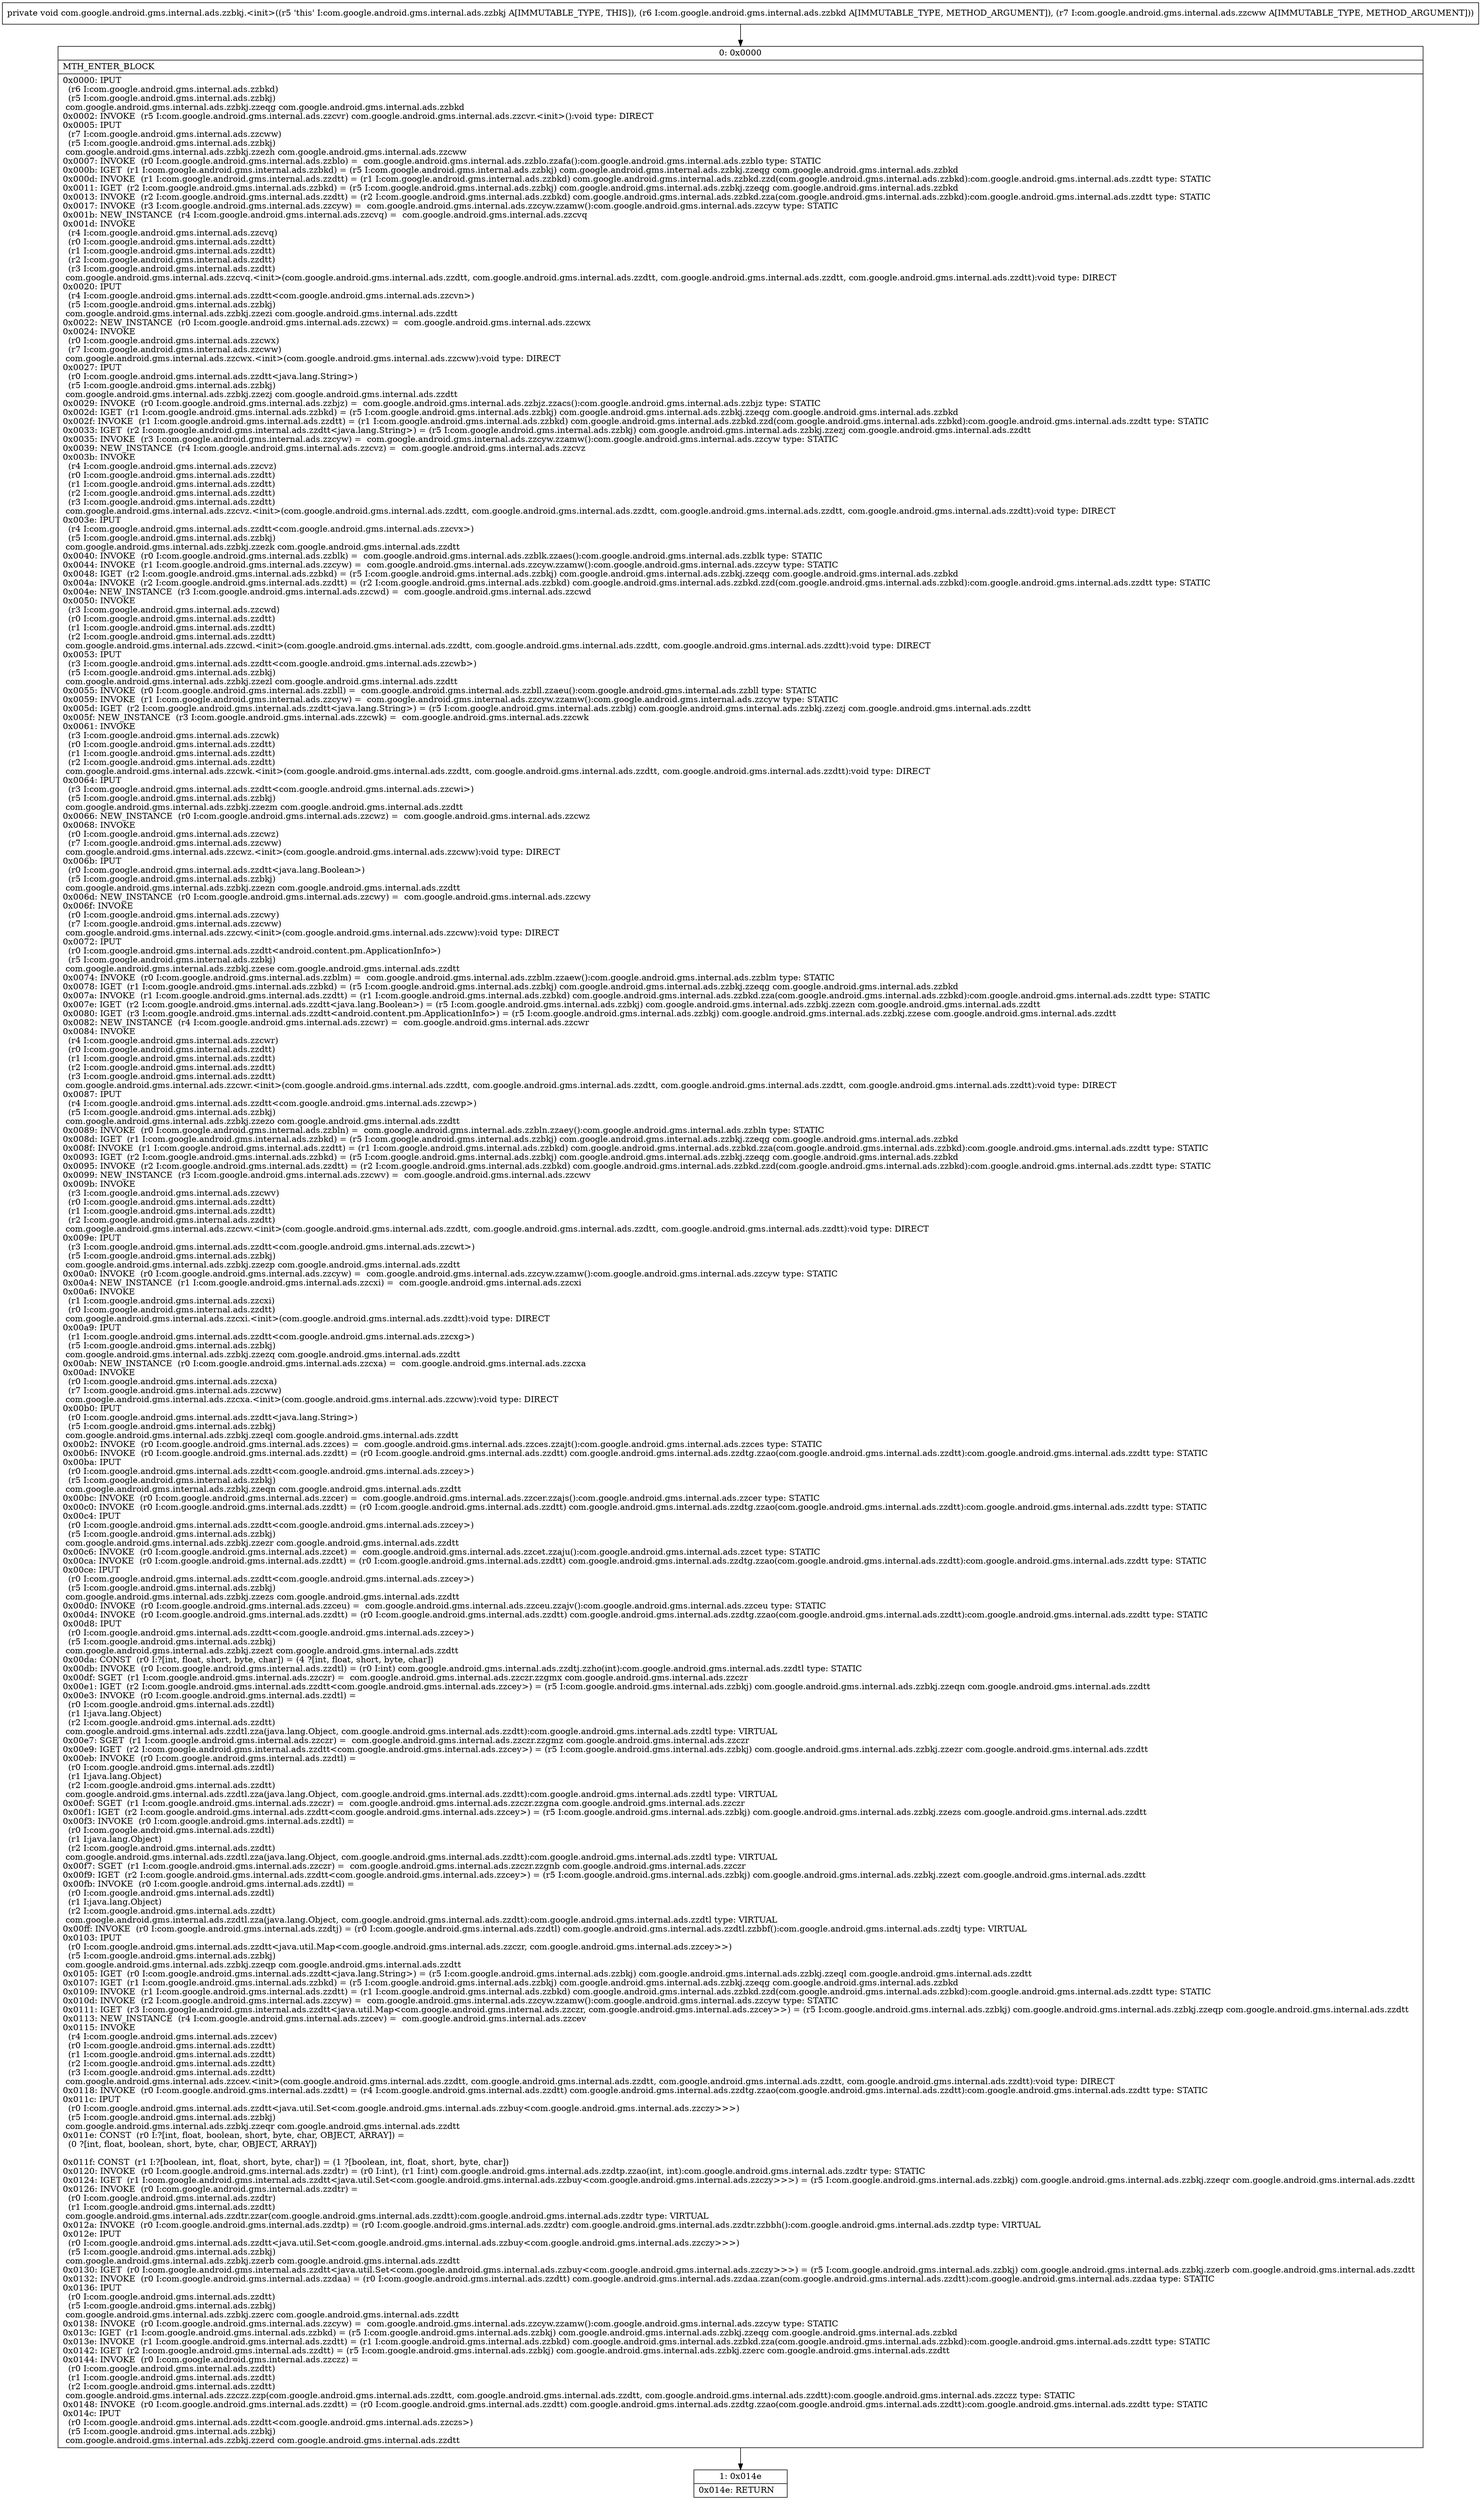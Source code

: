 digraph "CFG forcom.google.android.gms.internal.ads.zzbkj.\<init\>(Lcom\/google\/android\/gms\/internal\/ads\/zzbkd;Lcom\/google\/android\/gms\/internal\/ads\/zzcww;)V" {
Node_0 [shape=record,label="{0\:\ 0x0000|MTH_ENTER_BLOCK\l|0x0000: IPUT  \l  (r6 I:com.google.android.gms.internal.ads.zzbkd)\l  (r5 I:com.google.android.gms.internal.ads.zzbkj)\l com.google.android.gms.internal.ads.zzbkj.zzeqg com.google.android.gms.internal.ads.zzbkd \l0x0002: INVOKE  (r5 I:com.google.android.gms.internal.ads.zzcvr) com.google.android.gms.internal.ads.zzcvr.\<init\>():void type: DIRECT \l0x0005: IPUT  \l  (r7 I:com.google.android.gms.internal.ads.zzcww)\l  (r5 I:com.google.android.gms.internal.ads.zzbkj)\l com.google.android.gms.internal.ads.zzbkj.zzezh com.google.android.gms.internal.ads.zzcww \l0x0007: INVOKE  (r0 I:com.google.android.gms.internal.ads.zzblo) =  com.google.android.gms.internal.ads.zzblo.zzafa():com.google.android.gms.internal.ads.zzblo type: STATIC \l0x000b: IGET  (r1 I:com.google.android.gms.internal.ads.zzbkd) = (r5 I:com.google.android.gms.internal.ads.zzbkj) com.google.android.gms.internal.ads.zzbkj.zzeqg com.google.android.gms.internal.ads.zzbkd \l0x000d: INVOKE  (r1 I:com.google.android.gms.internal.ads.zzdtt) = (r1 I:com.google.android.gms.internal.ads.zzbkd) com.google.android.gms.internal.ads.zzbkd.zzd(com.google.android.gms.internal.ads.zzbkd):com.google.android.gms.internal.ads.zzdtt type: STATIC \l0x0011: IGET  (r2 I:com.google.android.gms.internal.ads.zzbkd) = (r5 I:com.google.android.gms.internal.ads.zzbkj) com.google.android.gms.internal.ads.zzbkj.zzeqg com.google.android.gms.internal.ads.zzbkd \l0x0013: INVOKE  (r2 I:com.google.android.gms.internal.ads.zzdtt) = (r2 I:com.google.android.gms.internal.ads.zzbkd) com.google.android.gms.internal.ads.zzbkd.zza(com.google.android.gms.internal.ads.zzbkd):com.google.android.gms.internal.ads.zzdtt type: STATIC \l0x0017: INVOKE  (r3 I:com.google.android.gms.internal.ads.zzcyw) =  com.google.android.gms.internal.ads.zzcyw.zzamw():com.google.android.gms.internal.ads.zzcyw type: STATIC \l0x001b: NEW_INSTANCE  (r4 I:com.google.android.gms.internal.ads.zzcvq) =  com.google.android.gms.internal.ads.zzcvq \l0x001d: INVOKE  \l  (r4 I:com.google.android.gms.internal.ads.zzcvq)\l  (r0 I:com.google.android.gms.internal.ads.zzdtt)\l  (r1 I:com.google.android.gms.internal.ads.zzdtt)\l  (r2 I:com.google.android.gms.internal.ads.zzdtt)\l  (r3 I:com.google.android.gms.internal.ads.zzdtt)\l com.google.android.gms.internal.ads.zzcvq.\<init\>(com.google.android.gms.internal.ads.zzdtt, com.google.android.gms.internal.ads.zzdtt, com.google.android.gms.internal.ads.zzdtt, com.google.android.gms.internal.ads.zzdtt):void type: DIRECT \l0x0020: IPUT  \l  (r4 I:com.google.android.gms.internal.ads.zzdtt\<com.google.android.gms.internal.ads.zzcvn\>)\l  (r5 I:com.google.android.gms.internal.ads.zzbkj)\l com.google.android.gms.internal.ads.zzbkj.zzezi com.google.android.gms.internal.ads.zzdtt \l0x0022: NEW_INSTANCE  (r0 I:com.google.android.gms.internal.ads.zzcwx) =  com.google.android.gms.internal.ads.zzcwx \l0x0024: INVOKE  \l  (r0 I:com.google.android.gms.internal.ads.zzcwx)\l  (r7 I:com.google.android.gms.internal.ads.zzcww)\l com.google.android.gms.internal.ads.zzcwx.\<init\>(com.google.android.gms.internal.ads.zzcww):void type: DIRECT \l0x0027: IPUT  \l  (r0 I:com.google.android.gms.internal.ads.zzdtt\<java.lang.String\>)\l  (r5 I:com.google.android.gms.internal.ads.zzbkj)\l com.google.android.gms.internal.ads.zzbkj.zzezj com.google.android.gms.internal.ads.zzdtt \l0x0029: INVOKE  (r0 I:com.google.android.gms.internal.ads.zzbjz) =  com.google.android.gms.internal.ads.zzbjz.zzacs():com.google.android.gms.internal.ads.zzbjz type: STATIC \l0x002d: IGET  (r1 I:com.google.android.gms.internal.ads.zzbkd) = (r5 I:com.google.android.gms.internal.ads.zzbkj) com.google.android.gms.internal.ads.zzbkj.zzeqg com.google.android.gms.internal.ads.zzbkd \l0x002f: INVOKE  (r1 I:com.google.android.gms.internal.ads.zzdtt) = (r1 I:com.google.android.gms.internal.ads.zzbkd) com.google.android.gms.internal.ads.zzbkd.zzd(com.google.android.gms.internal.ads.zzbkd):com.google.android.gms.internal.ads.zzdtt type: STATIC \l0x0033: IGET  (r2 I:com.google.android.gms.internal.ads.zzdtt\<java.lang.String\>) = (r5 I:com.google.android.gms.internal.ads.zzbkj) com.google.android.gms.internal.ads.zzbkj.zzezj com.google.android.gms.internal.ads.zzdtt \l0x0035: INVOKE  (r3 I:com.google.android.gms.internal.ads.zzcyw) =  com.google.android.gms.internal.ads.zzcyw.zzamw():com.google.android.gms.internal.ads.zzcyw type: STATIC \l0x0039: NEW_INSTANCE  (r4 I:com.google.android.gms.internal.ads.zzcvz) =  com.google.android.gms.internal.ads.zzcvz \l0x003b: INVOKE  \l  (r4 I:com.google.android.gms.internal.ads.zzcvz)\l  (r0 I:com.google.android.gms.internal.ads.zzdtt)\l  (r1 I:com.google.android.gms.internal.ads.zzdtt)\l  (r2 I:com.google.android.gms.internal.ads.zzdtt)\l  (r3 I:com.google.android.gms.internal.ads.zzdtt)\l com.google.android.gms.internal.ads.zzcvz.\<init\>(com.google.android.gms.internal.ads.zzdtt, com.google.android.gms.internal.ads.zzdtt, com.google.android.gms.internal.ads.zzdtt, com.google.android.gms.internal.ads.zzdtt):void type: DIRECT \l0x003e: IPUT  \l  (r4 I:com.google.android.gms.internal.ads.zzdtt\<com.google.android.gms.internal.ads.zzcvx\>)\l  (r5 I:com.google.android.gms.internal.ads.zzbkj)\l com.google.android.gms.internal.ads.zzbkj.zzezk com.google.android.gms.internal.ads.zzdtt \l0x0040: INVOKE  (r0 I:com.google.android.gms.internal.ads.zzblk) =  com.google.android.gms.internal.ads.zzblk.zzaes():com.google.android.gms.internal.ads.zzblk type: STATIC \l0x0044: INVOKE  (r1 I:com.google.android.gms.internal.ads.zzcyw) =  com.google.android.gms.internal.ads.zzcyw.zzamw():com.google.android.gms.internal.ads.zzcyw type: STATIC \l0x0048: IGET  (r2 I:com.google.android.gms.internal.ads.zzbkd) = (r5 I:com.google.android.gms.internal.ads.zzbkj) com.google.android.gms.internal.ads.zzbkj.zzeqg com.google.android.gms.internal.ads.zzbkd \l0x004a: INVOKE  (r2 I:com.google.android.gms.internal.ads.zzdtt) = (r2 I:com.google.android.gms.internal.ads.zzbkd) com.google.android.gms.internal.ads.zzbkd.zzd(com.google.android.gms.internal.ads.zzbkd):com.google.android.gms.internal.ads.zzdtt type: STATIC \l0x004e: NEW_INSTANCE  (r3 I:com.google.android.gms.internal.ads.zzcwd) =  com.google.android.gms.internal.ads.zzcwd \l0x0050: INVOKE  \l  (r3 I:com.google.android.gms.internal.ads.zzcwd)\l  (r0 I:com.google.android.gms.internal.ads.zzdtt)\l  (r1 I:com.google.android.gms.internal.ads.zzdtt)\l  (r2 I:com.google.android.gms.internal.ads.zzdtt)\l com.google.android.gms.internal.ads.zzcwd.\<init\>(com.google.android.gms.internal.ads.zzdtt, com.google.android.gms.internal.ads.zzdtt, com.google.android.gms.internal.ads.zzdtt):void type: DIRECT \l0x0053: IPUT  \l  (r3 I:com.google.android.gms.internal.ads.zzdtt\<com.google.android.gms.internal.ads.zzcwb\>)\l  (r5 I:com.google.android.gms.internal.ads.zzbkj)\l com.google.android.gms.internal.ads.zzbkj.zzezl com.google.android.gms.internal.ads.zzdtt \l0x0055: INVOKE  (r0 I:com.google.android.gms.internal.ads.zzbll) =  com.google.android.gms.internal.ads.zzbll.zzaeu():com.google.android.gms.internal.ads.zzbll type: STATIC \l0x0059: INVOKE  (r1 I:com.google.android.gms.internal.ads.zzcyw) =  com.google.android.gms.internal.ads.zzcyw.zzamw():com.google.android.gms.internal.ads.zzcyw type: STATIC \l0x005d: IGET  (r2 I:com.google.android.gms.internal.ads.zzdtt\<java.lang.String\>) = (r5 I:com.google.android.gms.internal.ads.zzbkj) com.google.android.gms.internal.ads.zzbkj.zzezj com.google.android.gms.internal.ads.zzdtt \l0x005f: NEW_INSTANCE  (r3 I:com.google.android.gms.internal.ads.zzcwk) =  com.google.android.gms.internal.ads.zzcwk \l0x0061: INVOKE  \l  (r3 I:com.google.android.gms.internal.ads.zzcwk)\l  (r0 I:com.google.android.gms.internal.ads.zzdtt)\l  (r1 I:com.google.android.gms.internal.ads.zzdtt)\l  (r2 I:com.google.android.gms.internal.ads.zzdtt)\l com.google.android.gms.internal.ads.zzcwk.\<init\>(com.google.android.gms.internal.ads.zzdtt, com.google.android.gms.internal.ads.zzdtt, com.google.android.gms.internal.ads.zzdtt):void type: DIRECT \l0x0064: IPUT  \l  (r3 I:com.google.android.gms.internal.ads.zzdtt\<com.google.android.gms.internal.ads.zzcwi\>)\l  (r5 I:com.google.android.gms.internal.ads.zzbkj)\l com.google.android.gms.internal.ads.zzbkj.zzezm com.google.android.gms.internal.ads.zzdtt \l0x0066: NEW_INSTANCE  (r0 I:com.google.android.gms.internal.ads.zzcwz) =  com.google.android.gms.internal.ads.zzcwz \l0x0068: INVOKE  \l  (r0 I:com.google.android.gms.internal.ads.zzcwz)\l  (r7 I:com.google.android.gms.internal.ads.zzcww)\l com.google.android.gms.internal.ads.zzcwz.\<init\>(com.google.android.gms.internal.ads.zzcww):void type: DIRECT \l0x006b: IPUT  \l  (r0 I:com.google.android.gms.internal.ads.zzdtt\<java.lang.Boolean\>)\l  (r5 I:com.google.android.gms.internal.ads.zzbkj)\l com.google.android.gms.internal.ads.zzbkj.zzezn com.google.android.gms.internal.ads.zzdtt \l0x006d: NEW_INSTANCE  (r0 I:com.google.android.gms.internal.ads.zzcwy) =  com.google.android.gms.internal.ads.zzcwy \l0x006f: INVOKE  \l  (r0 I:com.google.android.gms.internal.ads.zzcwy)\l  (r7 I:com.google.android.gms.internal.ads.zzcww)\l com.google.android.gms.internal.ads.zzcwy.\<init\>(com.google.android.gms.internal.ads.zzcww):void type: DIRECT \l0x0072: IPUT  \l  (r0 I:com.google.android.gms.internal.ads.zzdtt\<android.content.pm.ApplicationInfo\>)\l  (r5 I:com.google.android.gms.internal.ads.zzbkj)\l com.google.android.gms.internal.ads.zzbkj.zzese com.google.android.gms.internal.ads.zzdtt \l0x0074: INVOKE  (r0 I:com.google.android.gms.internal.ads.zzblm) =  com.google.android.gms.internal.ads.zzblm.zzaew():com.google.android.gms.internal.ads.zzblm type: STATIC \l0x0078: IGET  (r1 I:com.google.android.gms.internal.ads.zzbkd) = (r5 I:com.google.android.gms.internal.ads.zzbkj) com.google.android.gms.internal.ads.zzbkj.zzeqg com.google.android.gms.internal.ads.zzbkd \l0x007a: INVOKE  (r1 I:com.google.android.gms.internal.ads.zzdtt) = (r1 I:com.google.android.gms.internal.ads.zzbkd) com.google.android.gms.internal.ads.zzbkd.zza(com.google.android.gms.internal.ads.zzbkd):com.google.android.gms.internal.ads.zzdtt type: STATIC \l0x007e: IGET  (r2 I:com.google.android.gms.internal.ads.zzdtt\<java.lang.Boolean\>) = (r5 I:com.google.android.gms.internal.ads.zzbkj) com.google.android.gms.internal.ads.zzbkj.zzezn com.google.android.gms.internal.ads.zzdtt \l0x0080: IGET  (r3 I:com.google.android.gms.internal.ads.zzdtt\<android.content.pm.ApplicationInfo\>) = (r5 I:com.google.android.gms.internal.ads.zzbkj) com.google.android.gms.internal.ads.zzbkj.zzese com.google.android.gms.internal.ads.zzdtt \l0x0082: NEW_INSTANCE  (r4 I:com.google.android.gms.internal.ads.zzcwr) =  com.google.android.gms.internal.ads.zzcwr \l0x0084: INVOKE  \l  (r4 I:com.google.android.gms.internal.ads.zzcwr)\l  (r0 I:com.google.android.gms.internal.ads.zzdtt)\l  (r1 I:com.google.android.gms.internal.ads.zzdtt)\l  (r2 I:com.google.android.gms.internal.ads.zzdtt)\l  (r3 I:com.google.android.gms.internal.ads.zzdtt)\l com.google.android.gms.internal.ads.zzcwr.\<init\>(com.google.android.gms.internal.ads.zzdtt, com.google.android.gms.internal.ads.zzdtt, com.google.android.gms.internal.ads.zzdtt, com.google.android.gms.internal.ads.zzdtt):void type: DIRECT \l0x0087: IPUT  \l  (r4 I:com.google.android.gms.internal.ads.zzdtt\<com.google.android.gms.internal.ads.zzcwp\>)\l  (r5 I:com.google.android.gms.internal.ads.zzbkj)\l com.google.android.gms.internal.ads.zzbkj.zzezo com.google.android.gms.internal.ads.zzdtt \l0x0089: INVOKE  (r0 I:com.google.android.gms.internal.ads.zzbln) =  com.google.android.gms.internal.ads.zzbln.zzaey():com.google.android.gms.internal.ads.zzbln type: STATIC \l0x008d: IGET  (r1 I:com.google.android.gms.internal.ads.zzbkd) = (r5 I:com.google.android.gms.internal.ads.zzbkj) com.google.android.gms.internal.ads.zzbkj.zzeqg com.google.android.gms.internal.ads.zzbkd \l0x008f: INVOKE  (r1 I:com.google.android.gms.internal.ads.zzdtt) = (r1 I:com.google.android.gms.internal.ads.zzbkd) com.google.android.gms.internal.ads.zzbkd.zza(com.google.android.gms.internal.ads.zzbkd):com.google.android.gms.internal.ads.zzdtt type: STATIC \l0x0093: IGET  (r2 I:com.google.android.gms.internal.ads.zzbkd) = (r5 I:com.google.android.gms.internal.ads.zzbkj) com.google.android.gms.internal.ads.zzbkj.zzeqg com.google.android.gms.internal.ads.zzbkd \l0x0095: INVOKE  (r2 I:com.google.android.gms.internal.ads.zzdtt) = (r2 I:com.google.android.gms.internal.ads.zzbkd) com.google.android.gms.internal.ads.zzbkd.zzd(com.google.android.gms.internal.ads.zzbkd):com.google.android.gms.internal.ads.zzdtt type: STATIC \l0x0099: NEW_INSTANCE  (r3 I:com.google.android.gms.internal.ads.zzcwv) =  com.google.android.gms.internal.ads.zzcwv \l0x009b: INVOKE  \l  (r3 I:com.google.android.gms.internal.ads.zzcwv)\l  (r0 I:com.google.android.gms.internal.ads.zzdtt)\l  (r1 I:com.google.android.gms.internal.ads.zzdtt)\l  (r2 I:com.google.android.gms.internal.ads.zzdtt)\l com.google.android.gms.internal.ads.zzcwv.\<init\>(com.google.android.gms.internal.ads.zzdtt, com.google.android.gms.internal.ads.zzdtt, com.google.android.gms.internal.ads.zzdtt):void type: DIRECT \l0x009e: IPUT  \l  (r3 I:com.google.android.gms.internal.ads.zzdtt\<com.google.android.gms.internal.ads.zzcwt\>)\l  (r5 I:com.google.android.gms.internal.ads.zzbkj)\l com.google.android.gms.internal.ads.zzbkj.zzezp com.google.android.gms.internal.ads.zzdtt \l0x00a0: INVOKE  (r0 I:com.google.android.gms.internal.ads.zzcyw) =  com.google.android.gms.internal.ads.zzcyw.zzamw():com.google.android.gms.internal.ads.zzcyw type: STATIC \l0x00a4: NEW_INSTANCE  (r1 I:com.google.android.gms.internal.ads.zzcxi) =  com.google.android.gms.internal.ads.zzcxi \l0x00a6: INVOKE  \l  (r1 I:com.google.android.gms.internal.ads.zzcxi)\l  (r0 I:com.google.android.gms.internal.ads.zzdtt)\l com.google.android.gms.internal.ads.zzcxi.\<init\>(com.google.android.gms.internal.ads.zzdtt):void type: DIRECT \l0x00a9: IPUT  \l  (r1 I:com.google.android.gms.internal.ads.zzdtt\<com.google.android.gms.internal.ads.zzcxg\>)\l  (r5 I:com.google.android.gms.internal.ads.zzbkj)\l com.google.android.gms.internal.ads.zzbkj.zzezq com.google.android.gms.internal.ads.zzdtt \l0x00ab: NEW_INSTANCE  (r0 I:com.google.android.gms.internal.ads.zzcxa) =  com.google.android.gms.internal.ads.zzcxa \l0x00ad: INVOKE  \l  (r0 I:com.google.android.gms.internal.ads.zzcxa)\l  (r7 I:com.google.android.gms.internal.ads.zzcww)\l com.google.android.gms.internal.ads.zzcxa.\<init\>(com.google.android.gms.internal.ads.zzcww):void type: DIRECT \l0x00b0: IPUT  \l  (r0 I:com.google.android.gms.internal.ads.zzdtt\<java.lang.String\>)\l  (r5 I:com.google.android.gms.internal.ads.zzbkj)\l com.google.android.gms.internal.ads.zzbkj.zzeql com.google.android.gms.internal.ads.zzdtt \l0x00b2: INVOKE  (r0 I:com.google.android.gms.internal.ads.zzces) =  com.google.android.gms.internal.ads.zzces.zzajt():com.google.android.gms.internal.ads.zzces type: STATIC \l0x00b6: INVOKE  (r0 I:com.google.android.gms.internal.ads.zzdtt) = (r0 I:com.google.android.gms.internal.ads.zzdtt) com.google.android.gms.internal.ads.zzdtg.zzao(com.google.android.gms.internal.ads.zzdtt):com.google.android.gms.internal.ads.zzdtt type: STATIC \l0x00ba: IPUT  \l  (r0 I:com.google.android.gms.internal.ads.zzdtt\<com.google.android.gms.internal.ads.zzcey\>)\l  (r5 I:com.google.android.gms.internal.ads.zzbkj)\l com.google.android.gms.internal.ads.zzbkj.zzeqn com.google.android.gms.internal.ads.zzdtt \l0x00bc: INVOKE  (r0 I:com.google.android.gms.internal.ads.zzcer) =  com.google.android.gms.internal.ads.zzcer.zzajs():com.google.android.gms.internal.ads.zzcer type: STATIC \l0x00c0: INVOKE  (r0 I:com.google.android.gms.internal.ads.zzdtt) = (r0 I:com.google.android.gms.internal.ads.zzdtt) com.google.android.gms.internal.ads.zzdtg.zzao(com.google.android.gms.internal.ads.zzdtt):com.google.android.gms.internal.ads.zzdtt type: STATIC \l0x00c4: IPUT  \l  (r0 I:com.google.android.gms.internal.ads.zzdtt\<com.google.android.gms.internal.ads.zzcey\>)\l  (r5 I:com.google.android.gms.internal.ads.zzbkj)\l com.google.android.gms.internal.ads.zzbkj.zzezr com.google.android.gms.internal.ads.zzdtt \l0x00c6: INVOKE  (r0 I:com.google.android.gms.internal.ads.zzcet) =  com.google.android.gms.internal.ads.zzcet.zzaju():com.google.android.gms.internal.ads.zzcet type: STATIC \l0x00ca: INVOKE  (r0 I:com.google.android.gms.internal.ads.zzdtt) = (r0 I:com.google.android.gms.internal.ads.zzdtt) com.google.android.gms.internal.ads.zzdtg.zzao(com.google.android.gms.internal.ads.zzdtt):com.google.android.gms.internal.ads.zzdtt type: STATIC \l0x00ce: IPUT  \l  (r0 I:com.google.android.gms.internal.ads.zzdtt\<com.google.android.gms.internal.ads.zzcey\>)\l  (r5 I:com.google.android.gms.internal.ads.zzbkj)\l com.google.android.gms.internal.ads.zzbkj.zzezs com.google.android.gms.internal.ads.zzdtt \l0x00d0: INVOKE  (r0 I:com.google.android.gms.internal.ads.zzceu) =  com.google.android.gms.internal.ads.zzceu.zzajv():com.google.android.gms.internal.ads.zzceu type: STATIC \l0x00d4: INVOKE  (r0 I:com.google.android.gms.internal.ads.zzdtt) = (r0 I:com.google.android.gms.internal.ads.zzdtt) com.google.android.gms.internal.ads.zzdtg.zzao(com.google.android.gms.internal.ads.zzdtt):com.google.android.gms.internal.ads.zzdtt type: STATIC \l0x00d8: IPUT  \l  (r0 I:com.google.android.gms.internal.ads.zzdtt\<com.google.android.gms.internal.ads.zzcey\>)\l  (r5 I:com.google.android.gms.internal.ads.zzbkj)\l com.google.android.gms.internal.ads.zzbkj.zzezt com.google.android.gms.internal.ads.zzdtt \l0x00da: CONST  (r0 I:?[int, float, short, byte, char]) = (4 ?[int, float, short, byte, char]) \l0x00db: INVOKE  (r0 I:com.google.android.gms.internal.ads.zzdtl) = (r0 I:int) com.google.android.gms.internal.ads.zzdtj.zzho(int):com.google.android.gms.internal.ads.zzdtl type: STATIC \l0x00df: SGET  (r1 I:com.google.android.gms.internal.ads.zzczr) =  com.google.android.gms.internal.ads.zzczr.zzgmx com.google.android.gms.internal.ads.zzczr \l0x00e1: IGET  (r2 I:com.google.android.gms.internal.ads.zzdtt\<com.google.android.gms.internal.ads.zzcey\>) = (r5 I:com.google.android.gms.internal.ads.zzbkj) com.google.android.gms.internal.ads.zzbkj.zzeqn com.google.android.gms.internal.ads.zzdtt \l0x00e3: INVOKE  (r0 I:com.google.android.gms.internal.ads.zzdtl) = \l  (r0 I:com.google.android.gms.internal.ads.zzdtl)\l  (r1 I:java.lang.Object)\l  (r2 I:com.google.android.gms.internal.ads.zzdtt)\l com.google.android.gms.internal.ads.zzdtl.zza(java.lang.Object, com.google.android.gms.internal.ads.zzdtt):com.google.android.gms.internal.ads.zzdtl type: VIRTUAL \l0x00e7: SGET  (r1 I:com.google.android.gms.internal.ads.zzczr) =  com.google.android.gms.internal.ads.zzczr.zzgmz com.google.android.gms.internal.ads.zzczr \l0x00e9: IGET  (r2 I:com.google.android.gms.internal.ads.zzdtt\<com.google.android.gms.internal.ads.zzcey\>) = (r5 I:com.google.android.gms.internal.ads.zzbkj) com.google.android.gms.internal.ads.zzbkj.zzezr com.google.android.gms.internal.ads.zzdtt \l0x00eb: INVOKE  (r0 I:com.google.android.gms.internal.ads.zzdtl) = \l  (r0 I:com.google.android.gms.internal.ads.zzdtl)\l  (r1 I:java.lang.Object)\l  (r2 I:com.google.android.gms.internal.ads.zzdtt)\l com.google.android.gms.internal.ads.zzdtl.zza(java.lang.Object, com.google.android.gms.internal.ads.zzdtt):com.google.android.gms.internal.ads.zzdtl type: VIRTUAL \l0x00ef: SGET  (r1 I:com.google.android.gms.internal.ads.zzczr) =  com.google.android.gms.internal.ads.zzczr.zzgna com.google.android.gms.internal.ads.zzczr \l0x00f1: IGET  (r2 I:com.google.android.gms.internal.ads.zzdtt\<com.google.android.gms.internal.ads.zzcey\>) = (r5 I:com.google.android.gms.internal.ads.zzbkj) com.google.android.gms.internal.ads.zzbkj.zzezs com.google.android.gms.internal.ads.zzdtt \l0x00f3: INVOKE  (r0 I:com.google.android.gms.internal.ads.zzdtl) = \l  (r0 I:com.google.android.gms.internal.ads.zzdtl)\l  (r1 I:java.lang.Object)\l  (r2 I:com.google.android.gms.internal.ads.zzdtt)\l com.google.android.gms.internal.ads.zzdtl.zza(java.lang.Object, com.google.android.gms.internal.ads.zzdtt):com.google.android.gms.internal.ads.zzdtl type: VIRTUAL \l0x00f7: SGET  (r1 I:com.google.android.gms.internal.ads.zzczr) =  com.google.android.gms.internal.ads.zzczr.zzgnb com.google.android.gms.internal.ads.zzczr \l0x00f9: IGET  (r2 I:com.google.android.gms.internal.ads.zzdtt\<com.google.android.gms.internal.ads.zzcey\>) = (r5 I:com.google.android.gms.internal.ads.zzbkj) com.google.android.gms.internal.ads.zzbkj.zzezt com.google.android.gms.internal.ads.zzdtt \l0x00fb: INVOKE  (r0 I:com.google.android.gms.internal.ads.zzdtl) = \l  (r0 I:com.google.android.gms.internal.ads.zzdtl)\l  (r1 I:java.lang.Object)\l  (r2 I:com.google.android.gms.internal.ads.zzdtt)\l com.google.android.gms.internal.ads.zzdtl.zza(java.lang.Object, com.google.android.gms.internal.ads.zzdtt):com.google.android.gms.internal.ads.zzdtl type: VIRTUAL \l0x00ff: INVOKE  (r0 I:com.google.android.gms.internal.ads.zzdtj) = (r0 I:com.google.android.gms.internal.ads.zzdtl) com.google.android.gms.internal.ads.zzdtl.zzbbf():com.google.android.gms.internal.ads.zzdtj type: VIRTUAL \l0x0103: IPUT  \l  (r0 I:com.google.android.gms.internal.ads.zzdtt\<java.util.Map\<com.google.android.gms.internal.ads.zzczr, com.google.android.gms.internal.ads.zzcey\>\>)\l  (r5 I:com.google.android.gms.internal.ads.zzbkj)\l com.google.android.gms.internal.ads.zzbkj.zzeqp com.google.android.gms.internal.ads.zzdtt \l0x0105: IGET  (r0 I:com.google.android.gms.internal.ads.zzdtt\<java.lang.String\>) = (r5 I:com.google.android.gms.internal.ads.zzbkj) com.google.android.gms.internal.ads.zzbkj.zzeql com.google.android.gms.internal.ads.zzdtt \l0x0107: IGET  (r1 I:com.google.android.gms.internal.ads.zzbkd) = (r5 I:com.google.android.gms.internal.ads.zzbkj) com.google.android.gms.internal.ads.zzbkj.zzeqg com.google.android.gms.internal.ads.zzbkd \l0x0109: INVOKE  (r1 I:com.google.android.gms.internal.ads.zzdtt) = (r1 I:com.google.android.gms.internal.ads.zzbkd) com.google.android.gms.internal.ads.zzbkd.zzd(com.google.android.gms.internal.ads.zzbkd):com.google.android.gms.internal.ads.zzdtt type: STATIC \l0x010d: INVOKE  (r2 I:com.google.android.gms.internal.ads.zzcyw) =  com.google.android.gms.internal.ads.zzcyw.zzamw():com.google.android.gms.internal.ads.zzcyw type: STATIC \l0x0111: IGET  (r3 I:com.google.android.gms.internal.ads.zzdtt\<java.util.Map\<com.google.android.gms.internal.ads.zzczr, com.google.android.gms.internal.ads.zzcey\>\>) = (r5 I:com.google.android.gms.internal.ads.zzbkj) com.google.android.gms.internal.ads.zzbkj.zzeqp com.google.android.gms.internal.ads.zzdtt \l0x0113: NEW_INSTANCE  (r4 I:com.google.android.gms.internal.ads.zzcev) =  com.google.android.gms.internal.ads.zzcev \l0x0115: INVOKE  \l  (r4 I:com.google.android.gms.internal.ads.zzcev)\l  (r0 I:com.google.android.gms.internal.ads.zzdtt)\l  (r1 I:com.google.android.gms.internal.ads.zzdtt)\l  (r2 I:com.google.android.gms.internal.ads.zzdtt)\l  (r3 I:com.google.android.gms.internal.ads.zzdtt)\l com.google.android.gms.internal.ads.zzcev.\<init\>(com.google.android.gms.internal.ads.zzdtt, com.google.android.gms.internal.ads.zzdtt, com.google.android.gms.internal.ads.zzdtt, com.google.android.gms.internal.ads.zzdtt):void type: DIRECT \l0x0118: INVOKE  (r0 I:com.google.android.gms.internal.ads.zzdtt) = (r4 I:com.google.android.gms.internal.ads.zzdtt) com.google.android.gms.internal.ads.zzdtg.zzao(com.google.android.gms.internal.ads.zzdtt):com.google.android.gms.internal.ads.zzdtt type: STATIC \l0x011c: IPUT  \l  (r0 I:com.google.android.gms.internal.ads.zzdtt\<java.util.Set\<com.google.android.gms.internal.ads.zzbuy\<com.google.android.gms.internal.ads.zzczy\>\>\>)\l  (r5 I:com.google.android.gms.internal.ads.zzbkj)\l com.google.android.gms.internal.ads.zzbkj.zzeqr com.google.android.gms.internal.ads.zzdtt \l0x011e: CONST  (r0 I:?[int, float, boolean, short, byte, char, OBJECT, ARRAY]) = \l  (0 ?[int, float, boolean, short, byte, char, OBJECT, ARRAY])\l \l0x011f: CONST  (r1 I:?[boolean, int, float, short, byte, char]) = (1 ?[boolean, int, float, short, byte, char]) \l0x0120: INVOKE  (r0 I:com.google.android.gms.internal.ads.zzdtr) = (r0 I:int), (r1 I:int) com.google.android.gms.internal.ads.zzdtp.zzao(int, int):com.google.android.gms.internal.ads.zzdtr type: STATIC \l0x0124: IGET  (r1 I:com.google.android.gms.internal.ads.zzdtt\<java.util.Set\<com.google.android.gms.internal.ads.zzbuy\<com.google.android.gms.internal.ads.zzczy\>\>\>) = (r5 I:com.google.android.gms.internal.ads.zzbkj) com.google.android.gms.internal.ads.zzbkj.zzeqr com.google.android.gms.internal.ads.zzdtt \l0x0126: INVOKE  (r0 I:com.google.android.gms.internal.ads.zzdtr) = \l  (r0 I:com.google.android.gms.internal.ads.zzdtr)\l  (r1 I:com.google.android.gms.internal.ads.zzdtt)\l com.google.android.gms.internal.ads.zzdtr.zzar(com.google.android.gms.internal.ads.zzdtt):com.google.android.gms.internal.ads.zzdtr type: VIRTUAL \l0x012a: INVOKE  (r0 I:com.google.android.gms.internal.ads.zzdtp) = (r0 I:com.google.android.gms.internal.ads.zzdtr) com.google.android.gms.internal.ads.zzdtr.zzbbh():com.google.android.gms.internal.ads.zzdtp type: VIRTUAL \l0x012e: IPUT  \l  (r0 I:com.google.android.gms.internal.ads.zzdtt\<java.util.Set\<com.google.android.gms.internal.ads.zzbuy\<com.google.android.gms.internal.ads.zzczy\>\>\>)\l  (r5 I:com.google.android.gms.internal.ads.zzbkj)\l com.google.android.gms.internal.ads.zzbkj.zzerb com.google.android.gms.internal.ads.zzdtt \l0x0130: IGET  (r0 I:com.google.android.gms.internal.ads.zzdtt\<java.util.Set\<com.google.android.gms.internal.ads.zzbuy\<com.google.android.gms.internal.ads.zzczy\>\>\>) = (r5 I:com.google.android.gms.internal.ads.zzbkj) com.google.android.gms.internal.ads.zzbkj.zzerb com.google.android.gms.internal.ads.zzdtt \l0x0132: INVOKE  (r0 I:com.google.android.gms.internal.ads.zzdaa) = (r0 I:com.google.android.gms.internal.ads.zzdtt) com.google.android.gms.internal.ads.zzdaa.zzan(com.google.android.gms.internal.ads.zzdtt):com.google.android.gms.internal.ads.zzdaa type: STATIC \l0x0136: IPUT  \l  (r0 I:com.google.android.gms.internal.ads.zzdtt)\l  (r5 I:com.google.android.gms.internal.ads.zzbkj)\l com.google.android.gms.internal.ads.zzbkj.zzerc com.google.android.gms.internal.ads.zzdtt \l0x0138: INVOKE  (r0 I:com.google.android.gms.internal.ads.zzcyw) =  com.google.android.gms.internal.ads.zzcyw.zzamw():com.google.android.gms.internal.ads.zzcyw type: STATIC \l0x013c: IGET  (r1 I:com.google.android.gms.internal.ads.zzbkd) = (r5 I:com.google.android.gms.internal.ads.zzbkj) com.google.android.gms.internal.ads.zzbkj.zzeqg com.google.android.gms.internal.ads.zzbkd \l0x013e: INVOKE  (r1 I:com.google.android.gms.internal.ads.zzdtt) = (r1 I:com.google.android.gms.internal.ads.zzbkd) com.google.android.gms.internal.ads.zzbkd.zza(com.google.android.gms.internal.ads.zzbkd):com.google.android.gms.internal.ads.zzdtt type: STATIC \l0x0142: IGET  (r2 I:com.google.android.gms.internal.ads.zzdtt) = (r5 I:com.google.android.gms.internal.ads.zzbkj) com.google.android.gms.internal.ads.zzbkj.zzerc com.google.android.gms.internal.ads.zzdtt \l0x0144: INVOKE  (r0 I:com.google.android.gms.internal.ads.zzczz) = \l  (r0 I:com.google.android.gms.internal.ads.zzdtt)\l  (r1 I:com.google.android.gms.internal.ads.zzdtt)\l  (r2 I:com.google.android.gms.internal.ads.zzdtt)\l com.google.android.gms.internal.ads.zzczz.zzp(com.google.android.gms.internal.ads.zzdtt, com.google.android.gms.internal.ads.zzdtt, com.google.android.gms.internal.ads.zzdtt):com.google.android.gms.internal.ads.zzczz type: STATIC \l0x0148: INVOKE  (r0 I:com.google.android.gms.internal.ads.zzdtt) = (r0 I:com.google.android.gms.internal.ads.zzdtt) com.google.android.gms.internal.ads.zzdtg.zzao(com.google.android.gms.internal.ads.zzdtt):com.google.android.gms.internal.ads.zzdtt type: STATIC \l0x014c: IPUT  \l  (r0 I:com.google.android.gms.internal.ads.zzdtt\<com.google.android.gms.internal.ads.zzczs\>)\l  (r5 I:com.google.android.gms.internal.ads.zzbkj)\l com.google.android.gms.internal.ads.zzbkj.zzerd com.google.android.gms.internal.ads.zzdtt \l}"];
Node_1 [shape=record,label="{1\:\ 0x014e|0x014e: RETURN   \l}"];
MethodNode[shape=record,label="{private void com.google.android.gms.internal.ads.zzbkj.\<init\>((r5 'this' I:com.google.android.gms.internal.ads.zzbkj A[IMMUTABLE_TYPE, THIS]), (r6 I:com.google.android.gms.internal.ads.zzbkd A[IMMUTABLE_TYPE, METHOD_ARGUMENT]), (r7 I:com.google.android.gms.internal.ads.zzcww A[IMMUTABLE_TYPE, METHOD_ARGUMENT])) }"];
MethodNode -> Node_0;
Node_0 -> Node_1;
}


